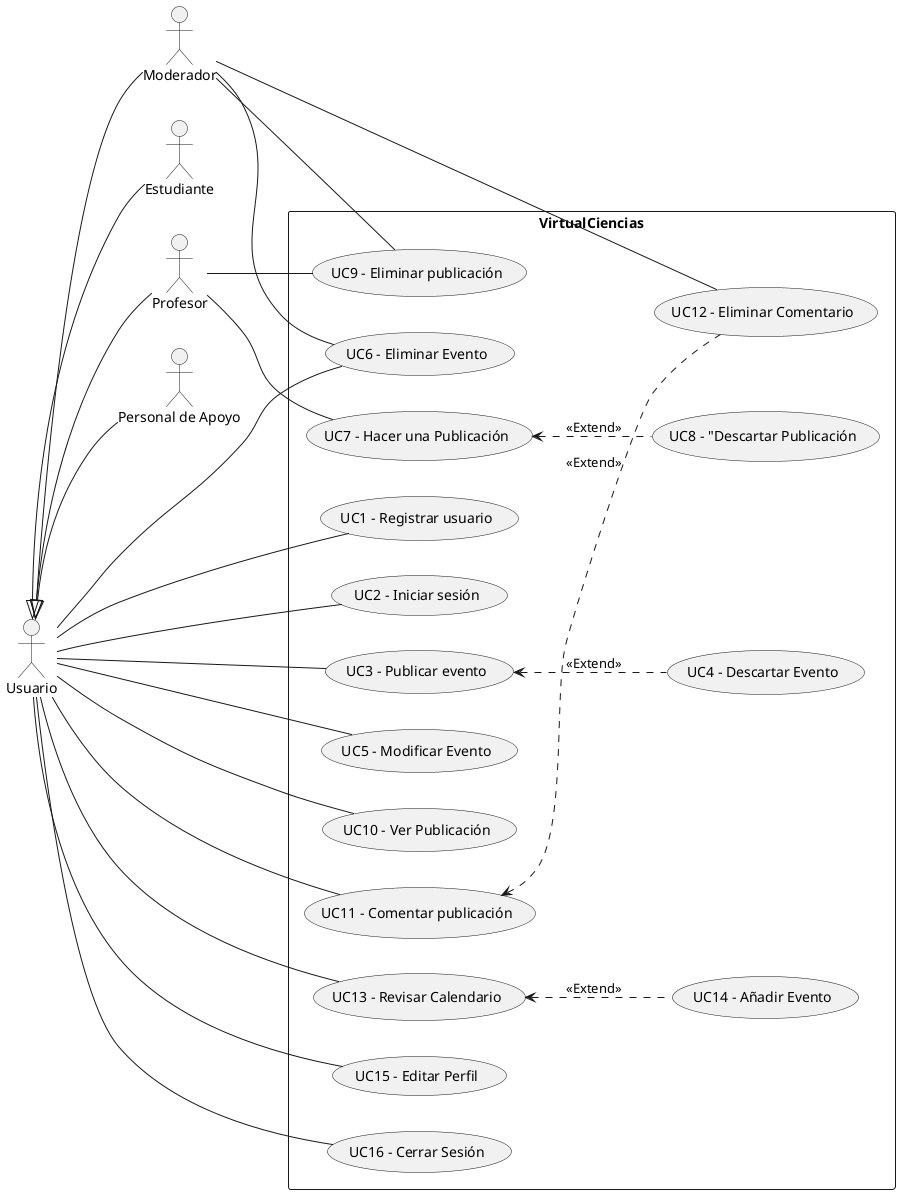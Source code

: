 @startuml Casos de uso

actor Usuario as Actor1
actor Moderador as Actor2
actor Estudiante as Actor3
actor Profesor as Actor4
actor "Personal de Apoyo" as Actor5

left to right direction

rectangle VirtualCiencias{
usecase "UC1 - Registrar usuario" as UC1
usecase "UC2 - Iniciar sesión" as UC2
usecase "UC3 - Publicar evento" as UC3
usecase "UC4 - Descartar Evento" as UC4
usecase "UC5 - Modificar Evento" as UC5
usecase "UC6 - Eliminar Evento" as UC6
usecase "UC7 - Hacer una Publicación" as UC7
usecase "UC8 - "Descartar Publicación" as UC8
usecase "UC9 - Eliminar publicación" as UC9
usecase "UC10 - Ver Publicación" as UC10
usecase "UC11 - Comentar publicación" as UC11
usecase "UC12 - Eliminar Comentario" as UC12
usecase "UC13 - Revisar Calendario" as UC13
usecase "UC14 - Añadir Evento" as UC14
usecase "UC15 - Editar Perfil" as UC15
usecase "UC16 - Cerrar Sesión" as UC16

UC3 <.. UC4 : <<Extend>>
UC7 <.. UC8 : <<Extend>>
UC11 <.. UC12 : <<Extend>>
UC13 <.. UC14 : <<Extend>>

Actor1 -- UC1
Actor1 -- UC2
Actor1 -- UC3
Actor1 -- UC5
Actor1 -- UC6
Actor1 -- UC10
Actor1 -- UC11
Actor1 -- UC13
Actor1 -- UC15
Actor1 -- UC16

Actor2 -- UC6
Actor2 -- UC9
Actor2 -- UC12

Actor4 -- UC7
Actor4 -- UC9

Actor1 <|-- Actor2
Actor1 <|-- Actor3
Actor1 <|-- Actor4
Actor1 <|-- Actor5
}

@enduml
